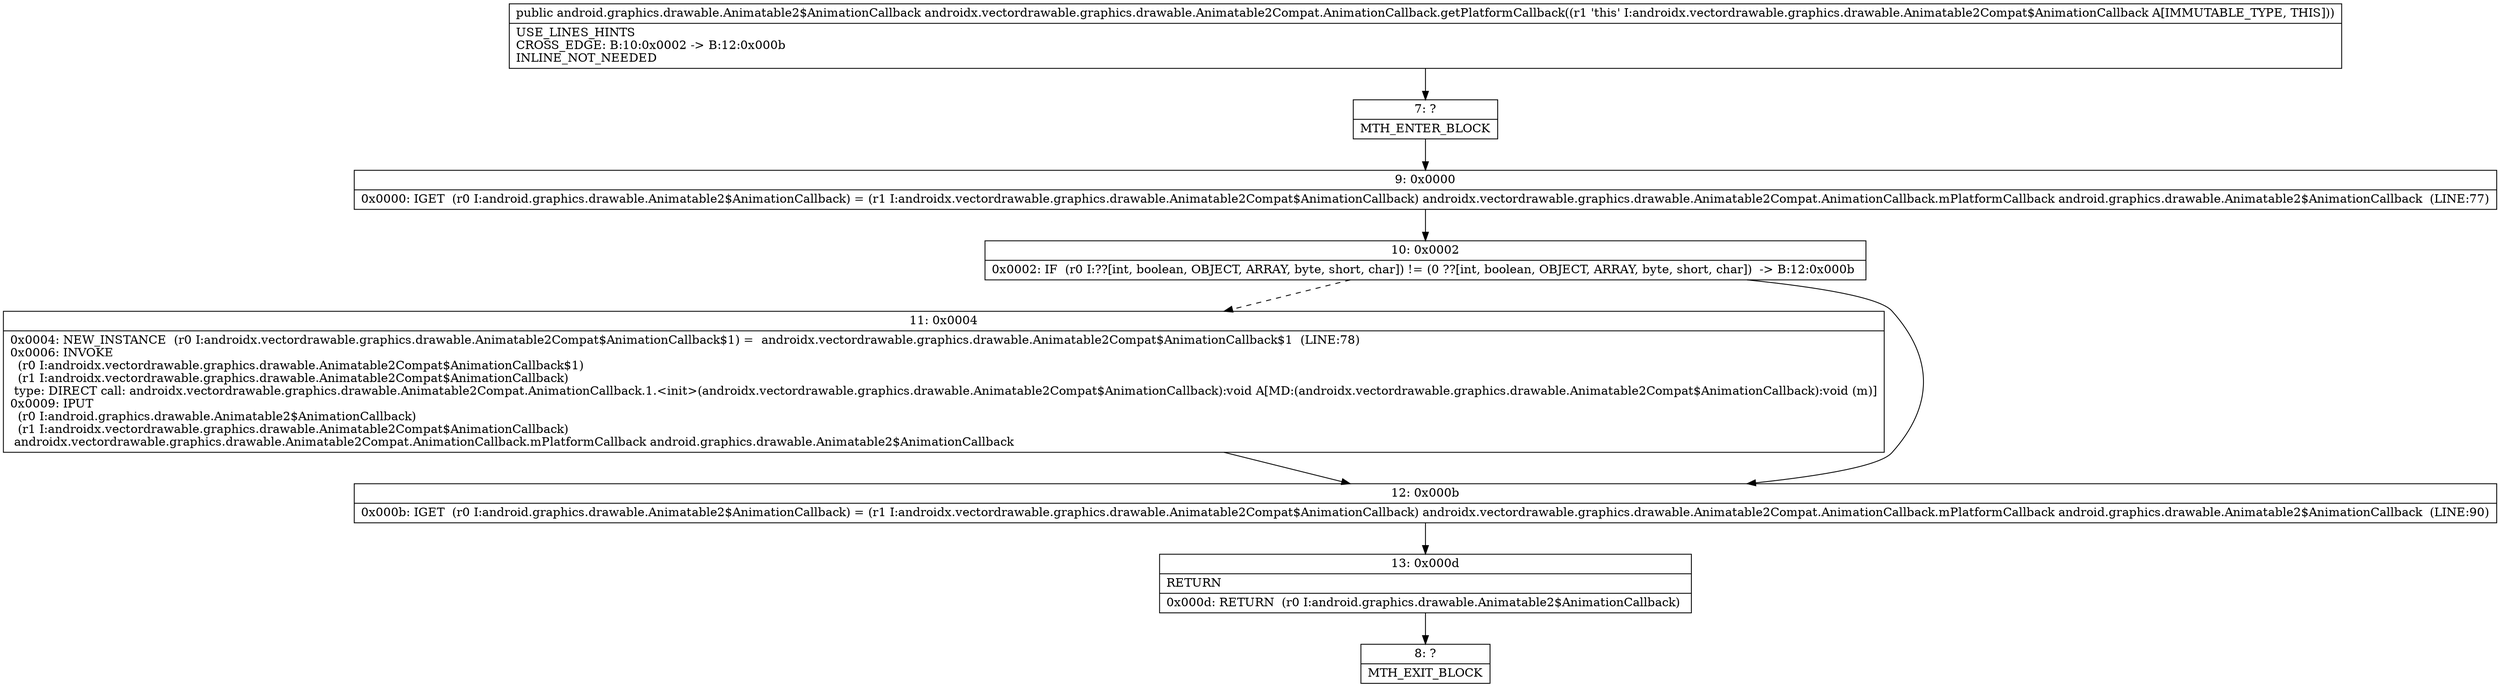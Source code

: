 digraph "CFG forandroidx.vectordrawable.graphics.drawable.Animatable2Compat.AnimationCallback.getPlatformCallback()Landroid\/graphics\/drawable\/Animatable2$AnimationCallback;" {
Node_7 [shape=record,label="{7\:\ ?|MTH_ENTER_BLOCK\l}"];
Node_9 [shape=record,label="{9\:\ 0x0000|0x0000: IGET  (r0 I:android.graphics.drawable.Animatable2$AnimationCallback) = (r1 I:androidx.vectordrawable.graphics.drawable.Animatable2Compat$AnimationCallback) androidx.vectordrawable.graphics.drawable.Animatable2Compat.AnimationCallback.mPlatformCallback android.graphics.drawable.Animatable2$AnimationCallback  (LINE:77)\l}"];
Node_10 [shape=record,label="{10\:\ 0x0002|0x0002: IF  (r0 I:??[int, boolean, OBJECT, ARRAY, byte, short, char]) != (0 ??[int, boolean, OBJECT, ARRAY, byte, short, char])  \-\> B:12:0x000b \l}"];
Node_11 [shape=record,label="{11\:\ 0x0004|0x0004: NEW_INSTANCE  (r0 I:androidx.vectordrawable.graphics.drawable.Animatable2Compat$AnimationCallback$1) =  androidx.vectordrawable.graphics.drawable.Animatable2Compat$AnimationCallback$1  (LINE:78)\l0x0006: INVOKE  \l  (r0 I:androidx.vectordrawable.graphics.drawable.Animatable2Compat$AnimationCallback$1)\l  (r1 I:androidx.vectordrawable.graphics.drawable.Animatable2Compat$AnimationCallback)\l type: DIRECT call: androidx.vectordrawable.graphics.drawable.Animatable2Compat.AnimationCallback.1.\<init\>(androidx.vectordrawable.graphics.drawable.Animatable2Compat$AnimationCallback):void A[MD:(androidx.vectordrawable.graphics.drawable.Animatable2Compat$AnimationCallback):void (m)]\l0x0009: IPUT  \l  (r0 I:android.graphics.drawable.Animatable2$AnimationCallback)\l  (r1 I:androidx.vectordrawable.graphics.drawable.Animatable2Compat$AnimationCallback)\l androidx.vectordrawable.graphics.drawable.Animatable2Compat.AnimationCallback.mPlatformCallback android.graphics.drawable.Animatable2$AnimationCallback \l}"];
Node_12 [shape=record,label="{12\:\ 0x000b|0x000b: IGET  (r0 I:android.graphics.drawable.Animatable2$AnimationCallback) = (r1 I:androidx.vectordrawable.graphics.drawable.Animatable2Compat$AnimationCallback) androidx.vectordrawable.graphics.drawable.Animatable2Compat.AnimationCallback.mPlatformCallback android.graphics.drawable.Animatable2$AnimationCallback  (LINE:90)\l}"];
Node_13 [shape=record,label="{13\:\ 0x000d|RETURN\l|0x000d: RETURN  (r0 I:android.graphics.drawable.Animatable2$AnimationCallback) \l}"];
Node_8 [shape=record,label="{8\:\ ?|MTH_EXIT_BLOCK\l}"];
MethodNode[shape=record,label="{public android.graphics.drawable.Animatable2$AnimationCallback androidx.vectordrawable.graphics.drawable.Animatable2Compat.AnimationCallback.getPlatformCallback((r1 'this' I:androidx.vectordrawable.graphics.drawable.Animatable2Compat$AnimationCallback A[IMMUTABLE_TYPE, THIS]))  | USE_LINES_HINTS\lCROSS_EDGE: B:10:0x0002 \-\> B:12:0x000b\lINLINE_NOT_NEEDED\l}"];
MethodNode -> Node_7;Node_7 -> Node_9;
Node_9 -> Node_10;
Node_10 -> Node_11[style=dashed];
Node_10 -> Node_12;
Node_11 -> Node_12;
Node_12 -> Node_13;
Node_13 -> Node_8;
}

